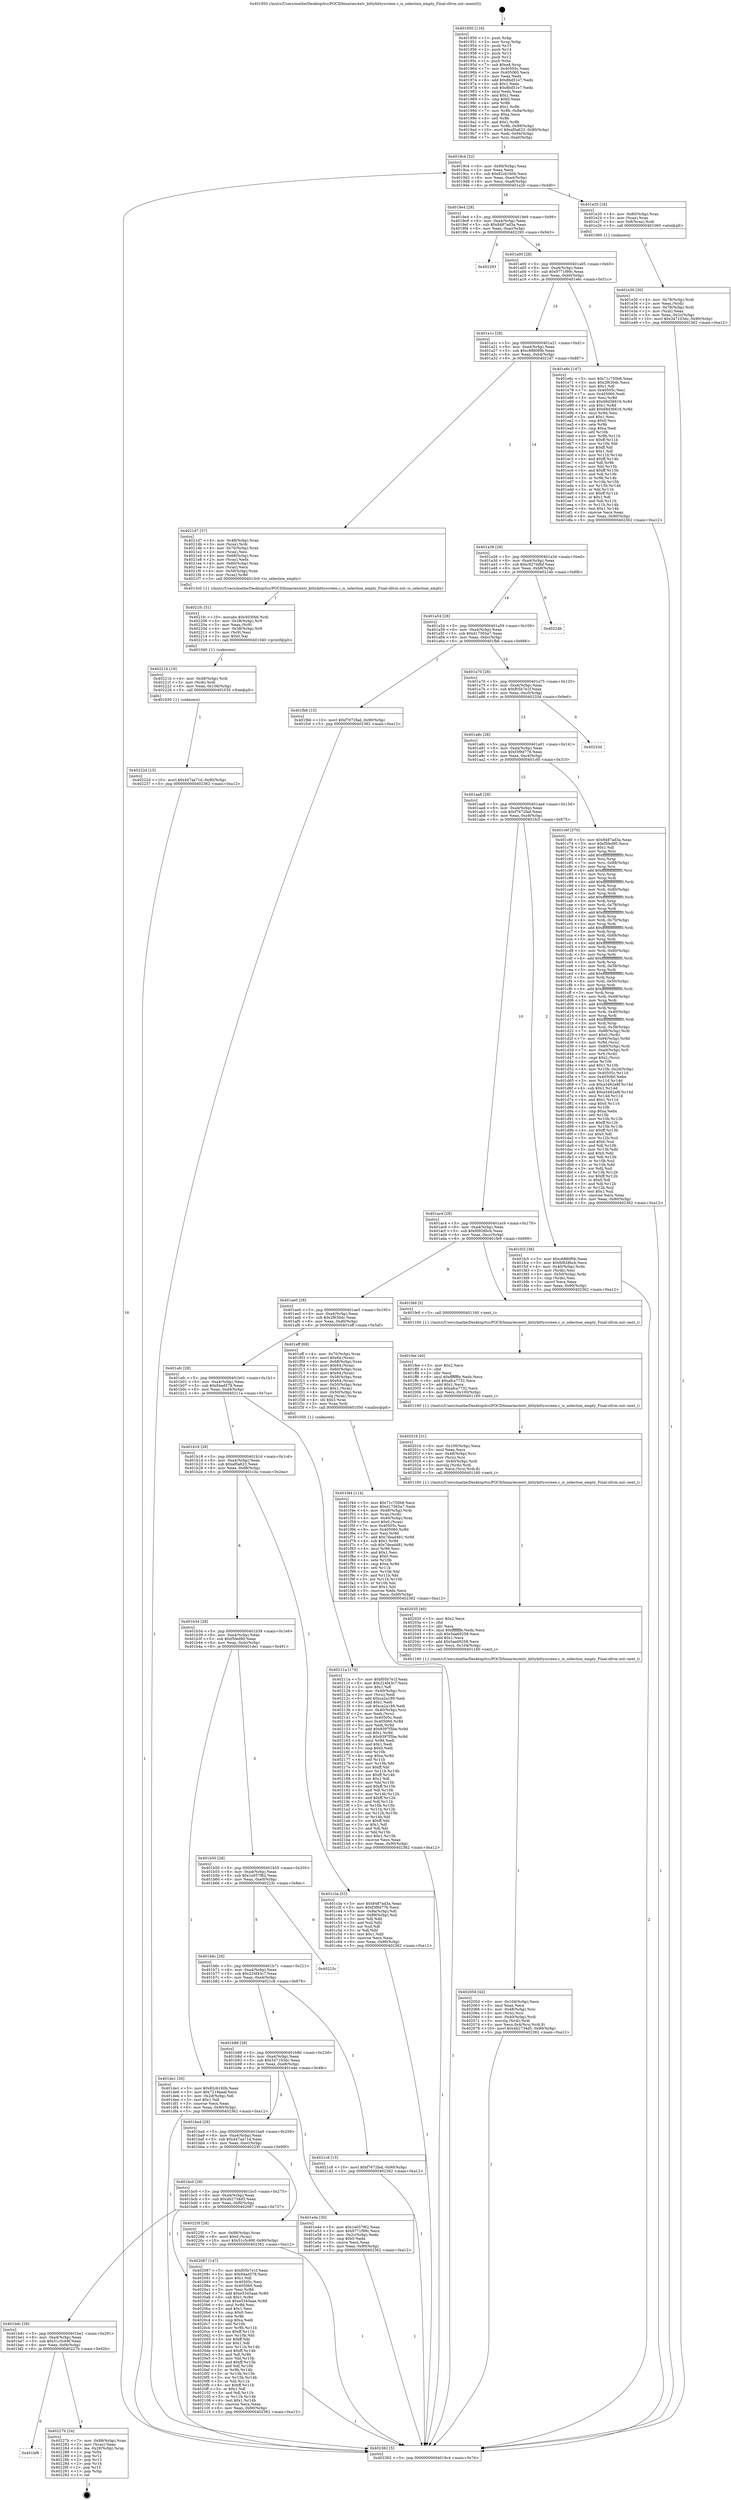 digraph "0x401950" {
  label = "0x401950 (/mnt/c/Users/mathe/Desktop/tcc/POCII/binaries/extr_kittykittyscreen.c_is_selection_empty_Final-ollvm.out::main(0))"
  labelloc = "t"
  node[shape=record]

  Entry [label="",width=0.3,height=0.3,shape=circle,fillcolor=black,style=filled]
  "0x4019c4" [label="{
     0x4019c4 [32]\l
     | [instrs]\l
     &nbsp;&nbsp;0x4019c4 \<+6\>: mov -0x90(%rbp),%eax\l
     &nbsp;&nbsp;0x4019ca \<+2\>: mov %eax,%ecx\l
     &nbsp;&nbsp;0x4019cc \<+6\>: sub $0x82cb160b,%ecx\l
     &nbsp;&nbsp;0x4019d2 \<+6\>: mov %eax,-0xa4(%rbp)\l
     &nbsp;&nbsp;0x4019d8 \<+6\>: mov %ecx,-0xa8(%rbp)\l
     &nbsp;&nbsp;0x4019de \<+6\>: je 0000000000401e20 \<main+0x4d0\>\l
  }"]
  "0x401e20" [label="{
     0x401e20 [16]\l
     | [instrs]\l
     &nbsp;&nbsp;0x401e20 \<+4\>: mov -0x80(%rbp),%rax\l
     &nbsp;&nbsp;0x401e24 \<+3\>: mov (%rax),%rax\l
     &nbsp;&nbsp;0x401e27 \<+4\>: mov 0x8(%rax),%rdi\l
     &nbsp;&nbsp;0x401e2b \<+5\>: call 0000000000401060 \<atoi@plt\>\l
     | [calls]\l
     &nbsp;&nbsp;0x401060 \{1\} (unknown)\l
  }"]
  "0x4019e4" [label="{
     0x4019e4 [28]\l
     | [instrs]\l
     &nbsp;&nbsp;0x4019e4 \<+5\>: jmp 00000000004019e9 \<main+0x99\>\l
     &nbsp;&nbsp;0x4019e9 \<+6\>: mov -0xa4(%rbp),%eax\l
     &nbsp;&nbsp;0x4019ef \<+5\>: sub $0x8487ad3a,%eax\l
     &nbsp;&nbsp;0x4019f4 \<+6\>: mov %eax,-0xac(%rbp)\l
     &nbsp;&nbsp;0x4019fa \<+6\>: je 0000000000402293 \<main+0x943\>\l
  }"]
  Exit [label="",width=0.3,height=0.3,shape=circle,fillcolor=black,style=filled,peripheries=2]
  "0x402293" [label="{
     0x402293\l
  }", style=dashed]
  "0x401a00" [label="{
     0x401a00 [28]\l
     | [instrs]\l
     &nbsp;&nbsp;0x401a00 \<+5\>: jmp 0000000000401a05 \<main+0xb5\>\l
     &nbsp;&nbsp;0x401a05 \<+6\>: mov -0xa4(%rbp),%eax\l
     &nbsp;&nbsp;0x401a0b \<+5\>: sub $0x9771f99c,%eax\l
     &nbsp;&nbsp;0x401a10 \<+6\>: mov %eax,-0xb0(%rbp)\l
     &nbsp;&nbsp;0x401a16 \<+6\>: je 0000000000401e6c \<main+0x51c\>\l
  }"]
  "0x401bf8" [label="{
     0x401bf8\l
  }", style=dashed]
  "0x401e6c" [label="{
     0x401e6c [147]\l
     | [instrs]\l
     &nbsp;&nbsp;0x401e6c \<+5\>: mov $0x71c750b6,%eax\l
     &nbsp;&nbsp;0x401e71 \<+5\>: mov $0x2f630dc,%ecx\l
     &nbsp;&nbsp;0x401e76 \<+2\>: mov $0x1,%dl\l
     &nbsp;&nbsp;0x401e78 \<+7\>: mov 0x40505c,%esi\l
     &nbsp;&nbsp;0x401e7f \<+7\>: mov 0x405060,%edi\l
     &nbsp;&nbsp;0x401e86 \<+3\>: mov %esi,%r8d\l
     &nbsp;&nbsp;0x401e89 \<+7\>: sub $0x68d36616,%r8d\l
     &nbsp;&nbsp;0x401e90 \<+4\>: sub $0x1,%r8d\l
     &nbsp;&nbsp;0x401e94 \<+7\>: add $0x68d36616,%r8d\l
     &nbsp;&nbsp;0x401e9b \<+4\>: imul %r8d,%esi\l
     &nbsp;&nbsp;0x401e9f \<+3\>: and $0x1,%esi\l
     &nbsp;&nbsp;0x401ea2 \<+3\>: cmp $0x0,%esi\l
     &nbsp;&nbsp;0x401ea5 \<+4\>: sete %r9b\l
     &nbsp;&nbsp;0x401ea9 \<+3\>: cmp $0xa,%edi\l
     &nbsp;&nbsp;0x401eac \<+4\>: setl %r10b\l
     &nbsp;&nbsp;0x401eb0 \<+3\>: mov %r9b,%r11b\l
     &nbsp;&nbsp;0x401eb3 \<+4\>: xor $0xff,%r11b\l
     &nbsp;&nbsp;0x401eb7 \<+3\>: mov %r10b,%bl\l
     &nbsp;&nbsp;0x401eba \<+3\>: xor $0xff,%bl\l
     &nbsp;&nbsp;0x401ebd \<+3\>: xor $0x1,%dl\l
     &nbsp;&nbsp;0x401ec0 \<+3\>: mov %r11b,%r14b\l
     &nbsp;&nbsp;0x401ec3 \<+4\>: and $0xff,%r14b\l
     &nbsp;&nbsp;0x401ec7 \<+3\>: and %dl,%r9b\l
     &nbsp;&nbsp;0x401eca \<+3\>: mov %bl,%r15b\l
     &nbsp;&nbsp;0x401ecd \<+4\>: and $0xff,%r15b\l
     &nbsp;&nbsp;0x401ed1 \<+3\>: and %dl,%r10b\l
     &nbsp;&nbsp;0x401ed4 \<+3\>: or %r9b,%r14b\l
     &nbsp;&nbsp;0x401ed7 \<+3\>: or %r10b,%r15b\l
     &nbsp;&nbsp;0x401eda \<+3\>: xor %r15b,%r14b\l
     &nbsp;&nbsp;0x401edd \<+3\>: or %bl,%r11b\l
     &nbsp;&nbsp;0x401ee0 \<+4\>: xor $0xff,%r11b\l
     &nbsp;&nbsp;0x401ee4 \<+3\>: or $0x1,%dl\l
     &nbsp;&nbsp;0x401ee7 \<+3\>: and %dl,%r11b\l
     &nbsp;&nbsp;0x401eea \<+3\>: or %r11b,%r14b\l
     &nbsp;&nbsp;0x401eed \<+4\>: test $0x1,%r14b\l
     &nbsp;&nbsp;0x401ef1 \<+3\>: cmovne %ecx,%eax\l
     &nbsp;&nbsp;0x401ef4 \<+6\>: mov %eax,-0x90(%rbp)\l
     &nbsp;&nbsp;0x401efa \<+5\>: jmp 0000000000402362 \<main+0xa12\>\l
  }"]
  "0x401a1c" [label="{
     0x401a1c [28]\l
     | [instrs]\l
     &nbsp;&nbsp;0x401a1c \<+5\>: jmp 0000000000401a21 \<main+0xd1\>\l
     &nbsp;&nbsp;0x401a21 \<+6\>: mov -0xa4(%rbp),%eax\l
     &nbsp;&nbsp;0x401a27 \<+5\>: sub $0xc6880f0b,%eax\l
     &nbsp;&nbsp;0x401a2c \<+6\>: mov %eax,-0xb4(%rbp)\l
     &nbsp;&nbsp;0x401a32 \<+6\>: je 00000000004021d7 \<main+0x887\>\l
  }"]
  "0x40227b" [label="{
     0x40227b [24]\l
     | [instrs]\l
     &nbsp;&nbsp;0x40227b \<+7\>: mov -0x88(%rbp),%rax\l
     &nbsp;&nbsp;0x402282 \<+2\>: mov (%rax),%eax\l
     &nbsp;&nbsp;0x402284 \<+4\>: lea -0x28(%rbp),%rsp\l
     &nbsp;&nbsp;0x402288 \<+1\>: pop %rbx\l
     &nbsp;&nbsp;0x402289 \<+2\>: pop %r12\l
     &nbsp;&nbsp;0x40228b \<+2\>: pop %r13\l
     &nbsp;&nbsp;0x40228d \<+2\>: pop %r14\l
     &nbsp;&nbsp;0x40228f \<+2\>: pop %r15\l
     &nbsp;&nbsp;0x402291 \<+1\>: pop %rbp\l
     &nbsp;&nbsp;0x402292 \<+1\>: ret\l
  }"]
  "0x4021d7" [label="{
     0x4021d7 [37]\l
     | [instrs]\l
     &nbsp;&nbsp;0x4021d7 \<+4\>: mov -0x48(%rbp),%rax\l
     &nbsp;&nbsp;0x4021db \<+3\>: mov (%rax),%rdi\l
     &nbsp;&nbsp;0x4021de \<+4\>: mov -0x70(%rbp),%rax\l
     &nbsp;&nbsp;0x4021e2 \<+2\>: mov (%rax),%esi\l
     &nbsp;&nbsp;0x4021e4 \<+4\>: mov -0x68(%rbp),%rax\l
     &nbsp;&nbsp;0x4021e8 \<+2\>: mov (%rax),%edx\l
     &nbsp;&nbsp;0x4021ea \<+4\>: mov -0x60(%rbp),%rax\l
     &nbsp;&nbsp;0x4021ee \<+2\>: mov (%rax),%ecx\l
     &nbsp;&nbsp;0x4021f0 \<+4\>: mov -0x58(%rbp),%rax\l
     &nbsp;&nbsp;0x4021f4 \<+3\>: mov (%rax),%r8d\l
     &nbsp;&nbsp;0x4021f7 \<+5\>: call 00000000004013c0 \<is_selection_empty\>\l
     | [calls]\l
     &nbsp;&nbsp;0x4013c0 \{1\} (/mnt/c/Users/mathe/Desktop/tcc/POCII/binaries/extr_kittykittyscreen.c_is_selection_empty_Final-ollvm.out::is_selection_empty)\l
  }"]
  "0x401a38" [label="{
     0x401a38 [28]\l
     | [instrs]\l
     &nbsp;&nbsp;0x401a38 \<+5\>: jmp 0000000000401a3d \<main+0xed\>\l
     &nbsp;&nbsp;0x401a3d \<+6\>: mov -0xa4(%rbp),%eax\l
     &nbsp;&nbsp;0x401a43 \<+5\>: sub $0xc927ddbf,%eax\l
     &nbsp;&nbsp;0x401a48 \<+6\>: mov %eax,-0xb8(%rbp)\l
     &nbsp;&nbsp;0x401a4e \<+6\>: je 000000000040224b \<main+0x8fb\>\l
  }"]
  "0x40222d" [label="{
     0x40222d [15]\l
     | [instrs]\l
     &nbsp;&nbsp;0x40222d \<+10\>: movl $0x447aa71d,-0x90(%rbp)\l
     &nbsp;&nbsp;0x402237 \<+5\>: jmp 0000000000402362 \<main+0xa12\>\l
  }"]
  "0x40224b" [label="{
     0x40224b\l
  }", style=dashed]
  "0x401a54" [label="{
     0x401a54 [28]\l
     | [instrs]\l
     &nbsp;&nbsp;0x401a54 \<+5\>: jmp 0000000000401a59 \<main+0x109\>\l
     &nbsp;&nbsp;0x401a59 \<+6\>: mov -0xa4(%rbp),%eax\l
     &nbsp;&nbsp;0x401a5f \<+5\>: sub $0xd17565a7,%eax\l
     &nbsp;&nbsp;0x401a64 \<+6\>: mov %eax,-0xbc(%rbp)\l
     &nbsp;&nbsp;0x401a6a \<+6\>: je 0000000000401fb6 \<main+0x666\>\l
  }"]
  "0x40221b" [label="{
     0x40221b [18]\l
     | [instrs]\l
     &nbsp;&nbsp;0x40221b \<+4\>: mov -0x48(%rbp),%rdi\l
     &nbsp;&nbsp;0x40221f \<+3\>: mov (%rdi),%rdi\l
     &nbsp;&nbsp;0x402222 \<+6\>: mov %eax,-0x108(%rbp)\l
     &nbsp;&nbsp;0x402228 \<+5\>: call 0000000000401030 \<free@plt\>\l
     | [calls]\l
     &nbsp;&nbsp;0x401030 \{1\} (unknown)\l
  }"]
  "0x401fb6" [label="{
     0x401fb6 [15]\l
     | [instrs]\l
     &nbsp;&nbsp;0x401fb6 \<+10\>: movl $0xf7672fad,-0x90(%rbp)\l
     &nbsp;&nbsp;0x401fc0 \<+5\>: jmp 0000000000402362 \<main+0xa12\>\l
  }"]
  "0x401a70" [label="{
     0x401a70 [28]\l
     | [instrs]\l
     &nbsp;&nbsp;0x401a70 \<+5\>: jmp 0000000000401a75 \<main+0x125\>\l
     &nbsp;&nbsp;0x401a75 \<+6\>: mov -0xa4(%rbp),%eax\l
     &nbsp;&nbsp;0x401a7b \<+5\>: sub $0xf05b7e1f,%eax\l
     &nbsp;&nbsp;0x401a80 \<+6\>: mov %eax,-0xc0(%rbp)\l
     &nbsp;&nbsp;0x401a86 \<+6\>: je 000000000040233d \<main+0x9ed\>\l
  }"]
  "0x4021fc" [label="{
     0x4021fc [31]\l
     | [instrs]\l
     &nbsp;&nbsp;0x4021fc \<+10\>: movabs $0x4030b6,%rdi\l
     &nbsp;&nbsp;0x402206 \<+4\>: mov -0x38(%rbp),%r9\l
     &nbsp;&nbsp;0x40220a \<+3\>: mov %eax,(%r9)\l
     &nbsp;&nbsp;0x40220d \<+4\>: mov -0x38(%rbp),%r9\l
     &nbsp;&nbsp;0x402211 \<+3\>: mov (%r9),%esi\l
     &nbsp;&nbsp;0x402214 \<+2\>: mov $0x0,%al\l
     &nbsp;&nbsp;0x402216 \<+5\>: call 0000000000401040 \<printf@plt\>\l
     | [calls]\l
     &nbsp;&nbsp;0x401040 \{1\} (unknown)\l
  }"]
  "0x40233d" [label="{
     0x40233d\l
  }", style=dashed]
  "0x401a8c" [label="{
     0x401a8c [28]\l
     | [instrs]\l
     &nbsp;&nbsp;0x401a8c \<+5\>: jmp 0000000000401a91 \<main+0x141\>\l
     &nbsp;&nbsp;0x401a91 \<+6\>: mov -0xa4(%rbp),%eax\l
     &nbsp;&nbsp;0x401a97 \<+5\>: sub $0xf3f9d776,%eax\l
     &nbsp;&nbsp;0x401a9c \<+6\>: mov %eax,-0xc4(%rbp)\l
     &nbsp;&nbsp;0x401aa2 \<+6\>: je 0000000000401c6f \<main+0x31f\>\l
  }"]
  "0x401bdc" [label="{
     0x401bdc [28]\l
     | [instrs]\l
     &nbsp;&nbsp;0x401bdc \<+5\>: jmp 0000000000401be1 \<main+0x291\>\l
     &nbsp;&nbsp;0x401be1 \<+6\>: mov -0xa4(%rbp),%eax\l
     &nbsp;&nbsp;0x401be7 \<+5\>: sub $0x51c5c69f,%eax\l
     &nbsp;&nbsp;0x401bec \<+6\>: mov %eax,-0xf4(%rbp)\l
     &nbsp;&nbsp;0x401bf2 \<+6\>: je 000000000040227b \<main+0x92b\>\l
  }"]
  "0x401c6f" [label="{
     0x401c6f [370]\l
     | [instrs]\l
     &nbsp;&nbsp;0x401c6f \<+5\>: mov $0x8487ad3a,%eax\l
     &nbsp;&nbsp;0x401c74 \<+5\>: mov $0xf5fed90,%ecx\l
     &nbsp;&nbsp;0x401c79 \<+2\>: mov $0x1,%dl\l
     &nbsp;&nbsp;0x401c7b \<+3\>: mov %rsp,%rsi\l
     &nbsp;&nbsp;0x401c7e \<+4\>: add $0xfffffffffffffff0,%rsi\l
     &nbsp;&nbsp;0x401c82 \<+3\>: mov %rsi,%rsp\l
     &nbsp;&nbsp;0x401c85 \<+7\>: mov %rsi,-0x88(%rbp)\l
     &nbsp;&nbsp;0x401c8c \<+3\>: mov %rsp,%rsi\l
     &nbsp;&nbsp;0x401c8f \<+4\>: add $0xfffffffffffffff0,%rsi\l
     &nbsp;&nbsp;0x401c93 \<+3\>: mov %rsi,%rsp\l
     &nbsp;&nbsp;0x401c96 \<+3\>: mov %rsp,%rdi\l
     &nbsp;&nbsp;0x401c99 \<+4\>: add $0xfffffffffffffff0,%rdi\l
     &nbsp;&nbsp;0x401c9d \<+3\>: mov %rdi,%rsp\l
     &nbsp;&nbsp;0x401ca0 \<+4\>: mov %rdi,-0x80(%rbp)\l
     &nbsp;&nbsp;0x401ca4 \<+3\>: mov %rsp,%rdi\l
     &nbsp;&nbsp;0x401ca7 \<+4\>: add $0xfffffffffffffff0,%rdi\l
     &nbsp;&nbsp;0x401cab \<+3\>: mov %rdi,%rsp\l
     &nbsp;&nbsp;0x401cae \<+4\>: mov %rdi,-0x78(%rbp)\l
     &nbsp;&nbsp;0x401cb2 \<+3\>: mov %rsp,%rdi\l
     &nbsp;&nbsp;0x401cb5 \<+4\>: add $0xfffffffffffffff0,%rdi\l
     &nbsp;&nbsp;0x401cb9 \<+3\>: mov %rdi,%rsp\l
     &nbsp;&nbsp;0x401cbc \<+4\>: mov %rdi,-0x70(%rbp)\l
     &nbsp;&nbsp;0x401cc0 \<+3\>: mov %rsp,%rdi\l
     &nbsp;&nbsp;0x401cc3 \<+4\>: add $0xfffffffffffffff0,%rdi\l
     &nbsp;&nbsp;0x401cc7 \<+3\>: mov %rdi,%rsp\l
     &nbsp;&nbsp;0x401cca \<+4\>: mov %rdi,-0x68(%rbp)\l
     &nbsp;&nbsp;0x401cce \<+3\>: mov %rsp,%rdi\l
     &nbsp;&nbsp;0x401cd1 \<+4\>: add $0xfffffffffffffff0,%rdi\l
     &nbsp;&nbsp;0x401cd5 \<+3\>: mov %rdi,%rsp\l
     &nbsp;&nbsp;0x401cd8 \<+4\>: mov %rdi,-0x60(%rbp)\l
     &nbsp;&nbsp;0x401cdc \<+3\>: mov %rsp,%rdi\l
     &nbsp;&nbsp;0x401cdf \<+4\>: add $0xfffffffffffffff0,%rdi\l
     &nbsp;&nbsp;0x401ce3 \<+3\>: mov %rdi,%rsp\l
     &nbsp;&nbsp;0x401ce6 \<+4\>: mov %rdi,-0x58(%rbp)\l
     &nbsp;&nbsp;0x401cea \<+3\>: mov %rsp,%rdi\l
     &nbsp;&nbsp;0x401ced \<+4\>: add $0xfffffffffffffff0,%rdi\l
     &nbsp;&nbsp;0x401cf1 \<+3\>: mov %rdi,%rsp\l
     &nbsp;&nbsp;0x401cf4 \<+4\>: mov %rdi,-0x50(%rbp)\l
     &nbsp;&nbsp;0x401cf8 \<+3\>: mov %rsp,%rdi\l
     &nbsp;&nbsp;0x401cfb \<+4\>: add $0xfffffffffffffff0,%rdi\l
     &nbsp;&nbsp;0x401cff \<+3\>: mov %rdi,%rsp\l
     &nbsp;&nbsp;0x401d02 \<+4\>: mov %rdi,-0x48(%rbp)\l
     &nbsp;&nbsp;0x401d06 \<+3\>: mov %rsp,%rdi\l
     &nbsp;&nbsp;0x401d09 \<+4\>: add $0xfffffffffffffff0,%rdi\l
     &nbsp;&nbsp;0x401d0d \<+3\>: mov %rdi,%rsp\l
     &nbsp;&nbsp;0x401d10 \<+4\>: mov %rdi,-0x40(%rbp)\l
     &nbsp;&nbsp;0x401d14 \<+3\>: mov %rsp,%rdi\l
     &nbsp;&nbsp;0x401d17 \<+4\>: add $0xfffffffffffffff0,%rdi\l
     &nbsp;&nbsp;0x401d1b \<+3\>: mov %rdi,%rsp\l
     &nbsp;&nbsp;0x401d1e \<+4\>: mov %rdi,-0x38(%rbp)\l
     &nbsp;&nbsp;0x401d22 \<+7\>: mov -0x88(%rbp),%rdi\l
     &nbsp;&nbsp;0x401d29 \<+6\>: movl $0x0,(%rdi)\l
     &nbsp;&nbsp;0x401d2f \<+7\>: mov -0x94(%rbp),%r8d\l
     &nbsp;&nbsp;0x401d36 \<+3\>: mov %r8d,(%rsi)\l
     &nbsp;&nbsp;0x401d39 \<+4\>: mov -0x80(%rbp),%rdi\l
     &nbsp;&nbsp;0x401d3d \<+7\>: mov -0xa0(%rbp),%r9\l
     &nbsp;&nbsp;0x401d44 \<+3\>: mov %r9,(%rdi)\l
     &nbsp;&nbsp;0x401d47 \<+3\>: cmpl $0x2,(%rsi)\l
     &nbsp;&nbsp;0x401d4a \<+4\>: setne %r10b\l
     &nbsp;&nbsp;0x401d4e \<+4\>: and $0x1,%r10b\l
     &nbsp;&nbsp;0x401d52 \<+4\>: mov %r10b,-0x2d(%rbp)\l
     &nbsp;&nbsp;0x401d56 \<+8\>: mov 0x40505c,%r11d\l
     &nbsp;&nbsp;0x401d5e \<+7\>: mov 0x405060,%ebx\l
     &nbsp;&nbsp;0x401d65 \<+3\>: mov %r11d,%r14d\l
     &nbsp;&nbsp;0x401d68 \<+7\>: sub $0xa3482a8f,%r14d\l
     &nbsp;&nbsp;0x401d6f \<+4\>: sub $0x1,%r14d\l
     &nbsp;&nbsp;0x401d73 \<+7\>: add $0xa3482a8f,%r14d\l
     &nbsp;&nbsp;0x401d7a \<+4\>: imul %r14d,%r11d\l
     &nbsp;&nbsp;0x401d7e \<+4\>: and $0x1,%r11d\l
     &nbsp;&nbsp;0x401d82 \<+4\>: cmp $0x0,%r11d\l
     &nbsp;&nbsp;0x401d86 \<+4\>: sete %r10b\l
     &nbsp;&nbsp;0x401d8a \<+3\>: cmp $0xa,%ebx\l
     &nbsp;&nbsp;0x401d8d \<+4\>: setl %r15b\l
     &nbsp;&nbsp;0x401d91 \<+3\>: mov %r10b,%r12b\l
     &nbsp;&nbsp;0x401d94 \<+4\>: xor $0xff,%r12b\l
     &nbsp;&nbsp;0x401d98 \<+3\>: mov %r15b,%r13b\l
     &nbsp;&nbsp;0x401d9b \<+4\>: xor $0xff,%r13b\l
     &nbsp;&nbsp;0x401d9f \<+3\>: xor $0x0,%dl\l
     &nbsp;&nbsp;0x401da2 \<+3\>: mov %r12b,%sil\l
     &nbsp;&nbsp;0x401da5 \<+4\>: and $0x0,%sil\l
     &nbsp;&nbsp;0x401da9 \<+3\>: and %dl,%r10b\l
     &nbsp;&nbsp;0x401dac \<+3\>: mov %r13b,%dil\l
     &nbsp;&nbsp;0x401daf \<+4\>: and $0x0,%dil\l
     &nbsp;&nbsp;0x401db3 \<+3\>: and %dl,%r15b\l
     &nbsp;&nbsp;0x401db6 \<+3\>: or %r10b,%sil\l
     &nbsp;&nbsp;0x401db9 \<+3\>: or %r15b,%dil\l
     &nbsp;&nbsp;0x401dbc \<+3\>: xor %dil,%sil\l
     &nbsp;&nbsp;0x401dbf \<+3\>: or %r13b,%r12b\l
     &nbsp;&nbsp;0x401dc2 \<+4\>: xor $0xff,%r12b\l
     &nbsp;&nbsp;0x401dc6 \<+3\>: or $0x0,%dl\l
     &nbsp;&nbsp;0x401dc9 \<+3\>: and %dl,%r12b\l
     &nbsp;&nbsp;0x401dcc \<+3\>: or %r12b,%sil\l
     &nbsp;&nbsp;0x401dcf \<+4\>: test $0x1,%sil\l
     &nbsp;&nbsp;0x401dd3 \<+3\>: cmovne %ecx,%eax\l
     &nbsp;&nbsp;0x401dd6 \<+6\>: mov %eax,-0x90(%rbp)\l
     &nbsp;&nbsp;0x401ddc \<+5\>: jmp 0000000000402362 \<main+0xa12\>\l
  }"]
  "0x401aa8" [label="{
     0x401aa8 [28]\l
     | [instrs]\l
     &nbsp;&nbsp;0x401aa8 \<+5\>: jmp 0000000000401aad \<main+0x15d\>\l
     &nbsp;&nbsp;0x401aad \<+6\>: mov -0xa4(%rbp),%eax\l
     &nbsp;&nbsp;0x401ab3 \<+5\>: sub $0xf7672fad,%eax\l
     &nbsp;&nbsp;0x401ab8 \<+6\>: mov %eax,-0xc8(%rbp)\l
     &nbsp;&nbsp;0x401abe \<+6\>: je 0000000000401fc5 \<main+0x675\>\l
  }"]
  "0x402087" [label="{
     0x402087 [147]\l
     | [instrs]\l
     &nbsp;&nbsp;0x402087 \<+5\>: mov $0xf05b7e1f,%eax\l
     &nbsp;&nbsp;0x40208c \<+5\>: mov $0x84ad578,%ecx\l
     &nbsp;&nbsp;0x402091 \<+2\>: mov $0x1,%dl\l
     &nbsp;&nbsp;0x402093 \<+7\>: mov 0x40505c,%esi\l
     &nbsp;&nbsp;0x40209a \<+7\>: mov 0x405060,%edi\l
     &nbsp;&nbsp;0x4020a1 \<+3\>: mov %esi,%r8d\l
     &nbsp;&nbsp;0x4020a4 \<+7\>: add $0xe5345aae,%r8d\l
     &nbsp;&nbsp;0x4020ab \<+4\>: sub $0x1,%r8d\l
     &nbsp;&nbsp;0x4020af \<+7\>: sub $0xe5345aae,%r8d\l
     &nbsp;&nbsp;0x4020b6 \<+4\>: imul %r8d,%esi\l
     &nbsp;&nbsp;0x4020ba \<+3\>: and $0x1,%esi\l
     &nbsp;&nbsp;0x4020bd \<+3\>: cmp $0x0,%esi\l
     &nbsp;&nbsp;0x4020c0 \<+4\>: sete %r9b\l
     &nbsp;&nbsp;0x4020c4 \<+3\>: cmp $0xa,%edi\l
     &nbsp;&nbsp;0x4020c7 \<+4\>: setl %r10b\l
     &nbsp;&nbsp;0x4020cb \<+3\>: mov %r9b,%r11b\l
     &nbsp;&nbsp;0x4020ce \<+4\>: xor $0xff,%r11b\l
     &nbsp;&nbsp;0x4020d2 \<+3\>: mov %r10b,%bl\l
     &nbsp;&nbsp;0x4020d5 \<+3\>: xor $0xff,%bl\l
     &nbsp;&nbsp;0x4020d8 \<+3\>: xor $0x1,%dl\l
     &nbsp;&nbsp;0x4020db \<+3\>: mov %r11b,%r14b\l
     &nbsp;&nbsp;0x4020de \<+4\>: and $0xff,%r14b\l
     &nbsp;&nbsp;0x4020e2 \<+3\>: and %dl,%r9b\l
     &nbsp;&nbsp;0x4020e5 \<+3\>: mov %bl,%r15b\l
     &nbsp;&nbsp;0x4020e8 \<+4\>: and $0xff,%r15b\l
     &nbsp;&nbsp;0x4020ec \<+3\>: and %dl,%r10b\l
     &nbsp;&nbsp;0x4020ef \<+3\>: or %r9b,%r14b\l
     &nbsp;&nbsp;0x4020f2 \<+3\>: or %r10b,%r15b\l
     &nbsp;&nbsp;0x4020f5 \<+3\>: xor %r15b,%r14b\l
     &nbsp;&nbsp;0x4020f8 \<+3\>: or %bl,%r11b\l
     &nbsp;&nbsp;0x4020fb \<+4\>: xor $0xff,%r11b\l
     &nbsp;&nbsp;0x4020ff \<+3\>: or $0x1,%dl\l
     &nbsp;&nbsp;0x402102 \<+3\>: and %dl,%r11b\l
     &nbsp;&nbsp;0x402105 \<+3\>: or %r11b,%r14b\l
     &nbsp;&nbsp;0x402108 \<+4\>: test $0x1,%r14b\l
     &nbsp;&nbsp;0x40210c \<+3\>: cmovne %ecx,%eax\l
     &nbsp;&nbsp;0x40210f \<+6\>: mov %eax,-0x90(%rbp)\l
     &nbsp;&nbsp;0x402115 \<+5\>: jmp 0000000000402362 \<main+0xa12\>\l
  }"]
  "0x401fc5" [label="{
     0x401fc5 [36]\l
     | [instrs]\l
     &nbsp;&nbsp;0x401fc5 \<+5\>: mov $0xc6880f0b,%eax\l
     &nbsp;&nbsp;0x401fca \<+5\>: mov $0xfd928bcb,%ecx\l
     &nbsp;&nbsp;0x401fcf \<+4\>: mov -0x40(%rbp),%rdx\l
     &nbsp;&nbsp;0x401fd3 \<+2\>: mov (%rdx),%esi\l
     &nbsp;&nbsp;0x401fd5 \<+4\>: mov -0x50(%rbp),%rdx\l
     &nbsp;&nbsp;0x401fd9 \<+2\>: cmp (%rdx),%esi\l
     &nbsp;&nbsp;0x401fdb \<+3\>: cmovl %ecx,%eax\l
     &nbsp;&nbsp;0x401fde \<+6\>: mov %eax,-0x90(%rbp)\l
     &nbsp;&nbsp;0x401fe4 \<+5\>: jmp 0000000000402362 \<main+0xa12\>\l
  }"]
  "0x401ac4" [label="{
     0x401ac4 [28]\l
     | [instrs]\l
     &nbsp;&nbsp;0x401ac4 \<+5\>: jmp 0000000000401ac9 \<main+0x179\>\l
     &nbsp;&nbsp;0x401ac9 \<+6\>: mov -0xa4(%rbp),%eax\l
     &nbsp;&nbsp;0x401acf \<+5\>: sub $0xfd928bcb,%eax\l
     &nbsp;&nbsp;0x401ad4 \<+6\>: mov %eax,-0xcc(%rbp)\l
     &nbsp;&nbsp;0x401ada \<+6\>: je 0000000000401fe9 \<main+0x699\>\l
  }"]
  "0x401bc0" [label="{
     0x401bc0 [28]\l
     | [instrs]\l
     &nbsp;&nbsp;0x401bc0 \<+5\>: jmp 0000000000401bc5 \<main+0x275\>\l
     &nbsp;&nbsp;0x401bc5 \<+6\>: mov -0xa4(%rbp),%eax\l
     &nbsp;&nbsp;0x401bcb \<+5\>: sub $0x4b2734d5,%eax\l
     &nbsp;&nbsp;0x401bd0 \<+6\>: mov %eax,-0xf0(%rbp)\l
     &nbsp;&nbsp;0x401bd6 \<+6\>: je 0000000000402087 \<main+0x737\>\l
  }"]
  "0x401fe9" [label="{
     0x401fe9 [5]\l
     | [instrs]\l
     &nbsp;&nbsp;0x401fe9 \<+5\>: call 0000000000401160 \<next_i\>\l
     | [calls]\l
     &nbsp;&nbsp;0x401160 \{1\} (/mnt/c/Users/mathe/Desktop/tcc/POCII/binaries/extr_kittykittyscreen.c_is_selection_empty_Final-ollvm.out::next_i)\l
  }"]
  "0x401ae0" [label="{
     0x401ae0 [28]\l
     | [instrs]\l
     &nbsp;&nbsp;0x401ae0 \<+5\>: jmp 0000000000401ae5 \<main+0x195\>\l
     &nbsp;&nbsp;0x401ae5 \<+6\>: mov -0xa4(%rbp),%eax\l
     &nbsp;&nbsp;0x401aeb \<+5\>: sub $0x2f630dc,%eax\l
     &nbsp;&nbsp;0x401af0 \<+6\>: mov %eax,-0xd0(%rbp)\l
     &nbsp;&nbsp;0x401af6 \<+6\>: je 0000000000401eff \<main+0x5af\>\l
  }"]
  "0x40225f" [label="{
     0x40225f [28]\l
     | [instrs]\l
     &nbsp;&nbsp;0x40225f \<+7\>: mov -0x88(%rbp),%rax\l
     &nbsp;&nbsp;0x402266 \<+6\>: movl $0x0,(%rax)\l
     &nbsp;&nbsp;0x40226c \<+10\>: movl $0x51c5c69f,-0x90(%rbp)\l
     &nbsp;&nbsp;0x402276 \<+5\>: jmp 0000000000402362 \<main+0xa12\>\l
  }"]
  "0x401eff" [label="{
     0x401eff [69]\l
     | [instrs]\l
     &nbsp;&nbsp;0x401eff \<+4\>: mov -0x70(%rbp),%rax\l
     &nbsp;&nbsp;0x401f03 \<+6\>: movl $0x64,(%rax)\l
     &nbsp;&nbsp;0x401f09 \<+4\>: mov -0x68(%rbp),%rax\l
     &nbsp;&nbsp;0x401f0d \<+6\>: movl $0x64,(%rax)\l
     &nbsp;&nbsp;0x401f13 \<+4\>: mov -0x60(%rbp),%rax\l
     &nbsp;&nbsp;0x401f17 \<+6\>: movl $0x64,(%rax)\l
     &nbsp;&nbsp;0x401f1d \<+4\>: mov -0x58(%rbp),%rax\l
     &nbsp;&nbsp;0x401f21 \<+6\>: movl $0x64,(%rax)\l
     &nbsp;&nbsp;0x401f27 \<+4\>: mov -0x50(%rbp),%rax\l
     &nbsp;&nbsp;0x401f2b \<+6\>: movl $0x1,(%rax)\l
     &nbsp;&nbsp;0x401f31 \<+4\>: mov -0x50(%rbp),%rax\l
     &nbsp;&nbsp;0x401f35 \<+3\>: movslq (%rax),%rax\l
     &nbsp;&nbsp;0x401f38 \<+4\>: shl $0x3,%rax\l
     &nbsp;&nbsp;0x401f3c \<+3\>: mov %rax,%rdi\l
     &nbsp;&nbsp;0x401f3f \<+5\>: call 0000000000401050 \<malloc@plt\>\l
     | [calls]\l
     &nbsp;&nbsp;0x401050 \{1\} (unknown)\l
  }"]
  "0x401afc" [label="{
     0x401afc [28]\l
     | [instrs]\l
     &nbsp;&nbsp;0x401afc \<+5\>: jmp 0000000000401b01 \<main+0x1b1\>\l
     &nbsp;&nbsp;0x401b01 \<+6\>: mov -0xa4(%rbp),%eax\l
     &nbsp;&nbsp;0x401b07 \<+5\>: sub $0x84ad578,%eax\l
     &nbsp;&nbsp;0x401b0c \<+6\>: mov %eax,-0xd4(%rbp)\l
     &nbsp;&nbsp;0x401b12 \<+6\>: je 000000000040211a \<main+0x7ca\>\l
  }"]
  "0x40205d" [label="{
     0x40205d [42]\l
     | [instrs]\l
     &nbsp;&nbsp;0x40205d \<+6\>: mov -0x104(%rbp),%ecx\l
     &nbsp;&nbsp;0x402063 \<+3\>: imul %eax,%ecx\l
     &nbsp;&nbsp;0x402066 \<+4\>: mov -0x48(%rbp),%rsi\l
     &nbsp;&nbsp;0x40206a \<+3\>: mov (%rsi),%rsi\l
     &nbsp;&nbsp;0x40206d \<+4\>: mov -0x40(%rbp),%rdi\l
     &nbsp;&nbsp;0x402071 \<+3\>: movslq (%rdi),%rdi\l
     &nbsp;&nbsp;0x402074 \<+4\>: mov %ecx,0x4(%rsi,%rdi,8)\l
     &nbsp;&nbsp;0x402078 \<+10\>: movl $0x4b2734d5,-0x90(%rbp)\l
     &nbsp;&nbsp;0x402082 \<+5\>: jmp 0000000000402362 \<main+0xa12\>\l
  }"]
  "0x40211a" [label="{
     0x40211a [174]\l
     | [instrs]\l
     &nbsp;&nbsp;0x40211a \<+5\>: mov $0xf05b7e1f,%eax\l
     &nbsp;&nbsp;0x40211f \<+5\>: mov $0x224f43c7,%ecx\l
     &nbsp;&nbsp;0x402124 \<+2\>: mov $0x1,%dl\l
     &nbsp;&nbsp;0x402126 \<+4\>: mov -0x40(%rbp),%rsi\l
     &nbsp;&nbsp;0x40212a \<+2\>: mov (%rsi),%edi\l
     &nbsp;&nbsp;0x40212c \<+6\>: add $0xca2a189,%edi\l
     &nbsp;&nbsp;0x402132 \<+3\>: add $0x1,%edi\l
     &nbsp;&nbsp;0x402135 \<+6\>: sub $0xca2a189,%edi\l
     &nbsp;&nbsp;0x40213b \<+4\>: mov -0x40(%rbp),%rsi\l
     &nbsp;&nbsp;0x40213f \<+2\>: mov %edi,(%rsi)\l
     &nbsp;&nbsp;0x402141 \<+7\>: mov 0x40505c,%edi\l
     &nbsp;&nbsp;0x402148 \<+8\>: mov 0x405060,%r8d\l
     &nbsp;&nbsp;0x402150 \<+3\>: mov %edi,%r9d\l
     &nbsp;&nbsp;0x402153 \<+7\>: add $0x9397f5be,%r9d\l
     &nbsp;&nbsp;0x40215a \<+4\>: sub $0x1,%r9d\l
     &nbsp;&nbsp;0x40215e \<+7\>: sub $0x9397f5be,%r9d\l
     &nbsp;&nbsp;0x402165 \<+4\>: imul %r9d,%edi\l
     &nbsp;&nbsp;0x402169 \<+3\>: and $0x1,%edi\l
     &nbsp;&nbsp;0x40216c \<+3\>: cmp $0x0,%edi\l
     &nbsp;&nbsp;0x40216f \<+4\>: sete %r10b\l
     &nbsp;&nbsp;0x402173 \<+4\>: cmp $0xa,%r8d\l
     &nbsp;&nbsp;0x402177 \<+4\>: setl %r11b\l
     &nbsp;&nbsp;0x40217b \<+3\>: mov %r10b,%bl\l
     &nbsp;&nbsp;0x40217e \<+3\>: xor $0xff,%bl\l
     &nbsp;&nbsp;0x402181 \<+3\>: mov %r11b,%r14b\l
     &nbsp;&nbsp;0x402184 \<+4\>: xor $0xff,%r14b\l
     &nbsp;&nbsp;0x402188 \<+3\>: xor $0x1,%dl\l
     &nbsp;&nbsp;0x40218b \<+3\>: mov %bl,%r15b\l
     &nbsp;&nbsp;0x40218e \<+4\>: and $0xff,%r15b\l
     &nbsp;&nbsp;0x402192 \<+3\>: and %dl,%r10b\l
     &nbsp;&nbsp;0x402195 \<+3\>: mov %r14b,%r12b\l
     &nbsp;&nbsp;0x402198 \<+4\>: and $0xff,%r12b\l
     &nbsp;&nbsp;0x40219c \<+3\>: and %dl,%r11b\l
     &nbsp;&nbsp;0x40219f \<+3\>: or %r10b,%r15b\l
     &nbsp;&nbsp;0x4021a2 \<+3\>: or %r11b,%r12b\l
     &nbsp;&nbsp;0x4021a5 \<+3\>: xor %r12b,%r15b\l
     &nbsp;&nbsp;0x4021a8 \<+3\>: or %r14b,%bl\l
     &nbsp;&nbsp;0x4021ab \<+3\>: xor $0xff,%bl\l
     &nbsp;&nbsp;0x4021ae \<+3\>: or $0x1,%dl\l
     &nbsp;&nbsp;0x4021b1 \<+2\>: and %dl,%bl\l
     &nbsp;&nbsp;0x4021b3 \<+3\>: or %bl,%r15b\l
     &nbsp;&nbsp;0x4021b6 \<+4\>: test $0x1,%r15b\l
     &nbsp;&nbsp;0x4021ba \<+3\>: cmovne %ecx,%eax\l
     &nbsp;&nbsp;0x4021bd \<+6\>: mov %eax,-0x90(%rbp)\l
     &nbsp;&nbsp;0x4021c3 \<+5\>: jmp 0000000000402362 \<main+0xa12\>\l
  }"]
  "0x401b18" [label="{
     0x401b18 [28]\l
     | [instrs]\l
     &nbsp;&nbsp;0x401b18 \<+5\>: jmp 0000000000401b1d \<main+0x1cd\>\l
     &nbsp;&nbsp;0x401b1d \<+6\>: mov -0xa4(%rbp),%eax\l
     &nbsp;&nbsp;0x401b23 \<+5\>: sub $0xaf0a623,%eax\l
     &nbsp;&nbsp;0x401b28 \<+6\>: mov %eax,-0xd8(%rbp)\l
     &nbsp;&nbsp;0x401b2e \<+6\>: je 0000000000401c3a \<main+0x2ea\>\l
  }"]
  "0x402035" [label="{
     0x402035 [40]\l
     | [instrs]\l
     &nbsp;&nbsp;0x402035 \<+5\>: mov $0x2,%ecx\l
     &nbsp;&nbsp;0x40203a \<+1\>: cltd\l
     &nbsp;&nbsp;0x40203b \<+2\>: idiv %ecx\l
     &nbsp;&nbsp;0x40203d \<+6\>: imul $0xfffffffe,%edx,%ecx\l
     &nbsp;&nbsp;0x402043 \<+6\>: sub $0x5aa69258,%ecx\l
     &nbsp;&nbsp;0x402049 \<+3\>: add $0x1,%ecx\l
     &nbsp;&nbsp;0x40204c \<+6\>: add $0x5aa69258,%ecx\l
     &nbsp;&nbsp;0x402052 \<+6\>: mov %ecx,-0x104(%rbp)\l
     &nbsp;&nbsp;0x402058 \<+5\>: call 0000000000401160 \<next_i\>\l
     | [calls]\l
     &nbsp;&nbsp;0x401160 \{1\} (/mnt/c/Users/mathe/Desktop/tcc/POCII/binaries/extr_kittykittyscreen.c_is_selection_empty_Final-ollvm.out::next_i)\l
  }"]
  "0x401c3a" [label="{
     0x401c3a [53]\l
     | [instrs]\l
     &nbsp;&nbsp;0x401c3a \<+5\>: mov $0x8487ad3a,%eax\l
     &nbsp;&nbsp;0x401c3f \<+5\>: mov $0xf3f9d776,%ecx\l
     &nbsp;&nbsp;0x401c44 \<+6\>: mov -0x8a(%rbp),%dl\l
     &nbsp;&nbsp;0x401c4a \<+7\>: mov -0x89(%rbp),%sil\l
     &nbsp;&nbsp;0x401c51 \<+3\>: mov %dl,%dil\l
     &nbsp;&nbsp;0x401c54 \<+3\>: and %sil,%dil\l
     &nbsp;&nbsp;0x401c57 \<+3\>: xor %sil,%dl\l
     &nbsp;&nbsp;0x401c5a \<+3\>: or %dl,%dil\l
     &nbsp;&nbsp;0x401c5d \<+4\>: test $0x1,%dil\l
     &nbsp;&nbsp;0x401c61 \<+3\>: cmovne %ecx,%eax\l
     &nbsp;&nbsp;0x401c64 \<+6\>: mov %eax,-0x90(%rbp)\l
     &nbsp;&nbsp;0x401c6a \<+5\>: jmp 0000000000402362 \<main+0xa12\>\l
  }"]
  "0x401b34" [label="{
     0x401b34 [28]\l
     | [instrs]\l
     &nbsp;&nbsp;0x401b34 \<+5\>: jmp 0000000000401b39 \<main+0x1e9\>\l
     &nbsp;&nbsp;0x401b39 \<+6\>: mov -0xa4(%rbp),%eax\l
     &nbsp;&nbsp;0x401b3f \<+5\>: sub $0xf5fed90,%eax\l
     &nbsp;&nbsp;0x401b44 \<+6\>: mov %eax,-0xdc(%rbp)\l
     &nbsp;&nbsp;0x401b4a \<+6\>: je 0000000000401de1 \<main+0x491\>\l
  }"]
  "0x402362" [label="{
     0x402362 [5]\l
     | [instrs]\l
     &nbsp;&nbsp;0x402362 \<+5\>: jmp 00000000004019c4 \<main+0x74\>\l
  }"]
  "0x401950" [label="{
     0x401950 [116]\l
     | [instrs]\l
     &nbsp;&nbsp;0x401950 \<+1\>: push %rbp\l
     &nbsp;&nbsp;0x401951 \<+3\>: mov %rsp,%rbp\l
     &nbsp;&nbsp;0x401954 \<+2\>: push %r15\l
     &nbsp;&nbsp;0x401956 \<+2\>: push %r14\l
     &nbsp;&nbsp;0x401958 \<+2\>: push %r13\l
     &nbsp;&nbsp;0x40195a \<+2\>: push %r12\l
     &nbsp;&nbsp;0x40195c \<+1\>: push %rbx\l
     &nbsp;&nbsp;0x40195d \<+7\>: sub $0xe8,%rsp\l
     &nbsp;&nbsp;0x401964 \<+7\>: mov 0x40505c,%eax\l
     &nbsp;&nbsp;0x40196b \<+7\>: mov 0x405060,%ecx\l
     &nbsp;&nbsp;0x401972 \<+2\>: mov %eax,%edx\l
     &nbsp;&nbsp;0x401974 \<+6\>: add $0x8bd51e7,%edx\l
     &nbsp;&nbsp;0x40197a \<+3\>: sub $0x1,%edx\l
     &nbsp;&nbsp;0x40197d \<+6\>: sub $0x8bd51e7,%edx\l
     &nbsp;&nbsp;0x401983 \<+3\>: imul %edx,%eax\l
     &nbsp;&nbsp;0x401986 \<+3\>: and $0x1,%eax\l
     &nbsp;&nbsp;0x401989 \<+3\>: cmp $0x0,%eax\l
     &nbsp;&nbsp;0x40198c \<+4\>: sete %r8b\l
     &nbsp;&nbsp;0x401990 \<+4\>: and $0x1,%r8b\l
     &nbsp;&nbsp;0x401994 \<+7\>: mov %r8b,-0x8a(%rbp)\l
     &nbsp;&nbsp;0x40199b \<+3\>: cmp $0xa,%ecx\l
     &nbsp;&nbsp;0x40199e \<+4\>: setl %r8b\l
     &nbsp;&nbsp;0x4019a2 \<+4\>: and $0x1,%r8b\l
     &nbsp;&nbsp;0x4019a6 \<+7\>: mov %r8b,-0x89(%rbp)\l
     &nbsp;&nbsp;0x4019ad \<+10\>: movl $0xaf0a623,-0x90(%rbp)\l
     &nbsp;&nbsp;0x4019b7 \<+6\>: mov %edi,-0x94(%rbp)\l
     &nbsp;&nbsp;0x4019bd \<+7\>: mov %rsi,-0xa0(%rbp)\l
  }"]
  "0x402016" [label="{
     0x402016 [31]\l
     | [instrs]\l
     &nbsp;&nbsp;0x402016 \<+6\>: mov -0x100(%rbp),%ecx\l
     &nbsp;&nbsp;0x40201c \<+3\>: imul %eax,%ecx\l
     &nbsp;&nbsp;0x40201f \<+4\>: mov -0x48(%rbp),%rsi\l
     &nbsp;&nbsp;0x402023 \<+3\>: mov (%rsi),%rsi\l
     &nbsp;&nbsp;0x402026 \<+4\>: mov -0x40(%rbp),%rdi\l
     &nbsp;&nbsp;0x40202a \<+3\>: movslq (%rdi),%rdi\l
     &nbsp;&nbsp;0x40202d \<+3\>: mov %ecx,(%rsi,%rdi,8)\l
     &nbsp;&nbsp;0x402030 \<+5\>: call 0000000000401160 \<next_i\>\l
     | [calls]\l
     &nbsp;&nbsp;0x401160 \{1\} (/mnt/c/Users/mathe/Desktop/tcc/POCII/binaries/extr_kittykittyscreen.c_is_selection_empty_Final-ollvm.out::next_i)\l
  }"]
  "0x401fee" [label="{
     0x401fee [40]\l
     | [instrs]\l
     &nbsp;&nbsp;0x401fee \<+5\>: mov $0x2,%ecx\l
     &nbsp;&nbsp;0x401ff3 \<+1\>: cltd\l
     &nbsp;&nbsp;0x401ff4 \<+2\>: idiv %ecx\l
     &nbsp;&nbsp;0x401ff6 \<+6\>: imul $0xfffffffe,%edx,%ecx\l
     &nbsp;&nbsp;0x401ffc \<+6\>: add $0xafca7732,%ecx\l
     &nbsp;&nbsp;0x402002 \<+3\>: add $0x1,%ecx\l
     &nbsp;&nbsp;0x402005 \<+6\>: sub $0xafca7732,%ecx\l
     &nbsp;&nbsp;0x40200b \<+6\>: mov %ecx,-0x100(%rbp)\l
     &nbsp;&nbsp;0x402011 \<+5\>: call 0000000000401160 \<next_i\>\l
     | [calls]\l
     &nbsp;&nbsp;0x401160 \{1\} (/mnt/c/Users/mathe/Desktop/tcc/POCII/binaries/extr_kittykittyscreen.c_is_selection_empty_Final-ollvm.out::next_i)\l
  }"]
  "0x401de1" [label="{
     0x401de1 [30]\l
     | [instrs]\l
     &nbsp;&nbsp;0x401de1 \<+5\>: mov $0x82cb160b,%eax\l
     &nbsp;&nbsp;0x401de6 \<+5\>: mov $0x7219aaaf,%ecx\l
     &nbsp;&nbsp;0x401deb \<+3\>: mov -0x2d(%rbp),%dl\l
     &nbsp;&nbsp;0x401dee \<+3\>: test $0x1,%dl\l
     &nbsp;&nbsp;0x401df1 \<+3\>: cmovne %ecx,%eax\l
     &nbsp;&nbsp;0x401df4 \<+6\>: mov %eax,-0x90(%rbp)\l
     &nbsp;&nbsp;0x401dfa \<+5\>: jmp 0000000000402362 \<main+0xa12\>\l
  }"]
  "0x401b50" [label="{
     0x401b50 [28]\l
     | [instrs]\l
     &nbsp;&nbsp;0x401b50 \<+5\>: jmp 0000000000401b55 \<main+0x205\>\l
     &nbsp;&nbsp;0x401b55 \<+6\>: mov -0xa4(%rbp),%eax\l
     &nbsp;&nbsp;0x401b5b \<+5\>: sub $0x1e057f62,%eax\l
     &nbsp;&nbsp;0x401b60 \<+6\>: mov %eax,-0xe0(%rbp)\l
     &nbsp;&nbsp;0x401b66 \<+6\>: je 000000000040223c \<main+0x8ec\>\l
  }"]
  "0x401e30" [label="{
     0x401e30 [30]\l
     | [instrs]\l
     &nbsp;&nbsp;0x401e30 \<+4\>: mov -0x78(%rbp),%rdi\l
     &nbsp;&nbsp;0x401e34 \<+2\>: mov %eax,(%rdi)\l
     &nbsp;&nbsp;0x401e36 \<+4\>: mov -0x78(%rbp),%rdi\l
     &nbsp;&nbsp;0x401e3a \<+2\>: mov (%rdi),%eax\l
     &nbsp;&nbsp;0x401e3c \<+3\>: mov %eax,-0x2c(%rbp)\l
     &nbsp;&nbsp;0x401e3f \<+10\>: movl $0x347103dc,-0x90(%rbp)\l
     &nbsp;&nbsp;0x401e49 \<+5\>: jmp 0000000000402362 \<main+0xa12\>\l
  }"]
  "0x401f44" [label="{
     0x401f44 [114]\l
     | [instrs]\l
     &nbsp;&nbsp;0x401f44 \<+5\>: mov $0x71c750b6,%ecx\l
     &nbsp;&nbsp;0x401f49 \<+5\>: mov $0xd17565a7,%edx\l
     &nbsp;&nbsp;0x401f4e \<+4\>: mov -0x48(%rbp),%rdi\l
     &nbsp;&nbsp;0x401f52 \<+3\>: mov %rax,(%rdi)\l
     &nbsp;&nbsp;0x401f55 \<+4\>: mov -0x40(%rbp),%rax\l
     &nbsp;&nbsp;0x401f59 \<+6\>: movl $0x0,(%rax)\l
     &nbsp;&nbsp;0x401f5f \<+7\>: mov 0x40505c,%esi\l
     &nbsp;&nbsp;0x401f66 \<+8\>: mov 0x405060,%r8d\l
     &nbsp;&nbsp;0x401f6e \<+3\>: mov %esi,%r9d\l
     &nbsp;&nbsp;0x401f71 \<+7\>: add $0x7dead481,%r9d\l
     &nbsp;&nbsp;0x401f78 \<+4\>: sub $0x1,%r9d\l
     &nbsp;&nbsp;0x401f7c \<+7\>: sub $0x7dead481,%r9d\l
     &nbsp;&nbsp;0x401f83 \<+4\>: imul %r9d,%esi\l
     &nbsp;&nbsp;0x401f87 \<+3\>: and $0x1,%esi\l
     &nbsp;&nbsp;0x401f8a \<+3\>: cmp $0x0,%esi\l
     &nbsp;&nbsp;0x401f8d \<+4\>: sete %r10b\l
     &nbsp;&nbsp;0x401f91 \<+4\>: cmp $0xa,%r8d\l
     &nbsp;&nbsp;0x401f95 \<+4\>: setl %r11b\l
     &nbsp;&nbsp;0x401f99 \<+3\>: mov %r10b,%bl\l
     &nbsp;&nbsp;0x401f9c \<+3\>: and %r11b,%bl\l
     &nbsp;&nbsp;0x401f9f \<+3\>: xor %r11b,%r10b\l
     &nbsp;&nbsp;0x401fa2 \<+3\>: or %r10b,%bl\l
     &nbsp;&nbsp;0x401fa5 \<+3\>: test $0x1,%bl\l
     &nbsp;&nbsp;0x401fa8 \<+3\>: cmovne %edx,%ecx\l
     &nbsp;&nbsp;0x401fab \<+6\>: mov %ecx,-0x90(%rbp)\l
     &nbsp;&nbsp;0x401fb1 \<+5\>: jmp 0000000000402362 \<main+0xa12\>\l
  }"]
  "0x40223c" [label="{
     0x40223c\l
  }", style=dashed]
  "0x401b6c" [label="{
     0x401b6c [28]\l
     | [instrs]\l
     &nbsp;&nbsp;0x401b6c \<+5\>: jmp 0000000000401b71 \<main+0x221\>\l
     &nbsp;&nbsp;0x401b71 \<+6\>: mov -0xa4(%rbp),%eax\l
     &nbsp;&nbsp;0x401b77 \<+5\>: sub $0x224f43c7,%eax\l
     &nbsp;&nbsp;0x401b7c \<+6\>: mov %eax,-0xe4(%rbp)\l
     &nbsp;&nbsp;0x401b82 \<+6\>: je 00000000004021c8 \<main+0x878\>\l
  }"]
  "0x401ba4" [label="{
     0x401ba4 [28]\l
     | [instrs]\l
     &nbsp;&nbsp;0x401ba4 \<+5\>: jmp 0000000000401ba9 \<main+0x259\>\l
     &nbsp;&nbsp;0x401ba9 \<+6\>: mov -0xa4(%rbp),%eax\l
     &nbsp;&nbsp;0x401baf \<+5\>: sub $0x447aa71d,%eax\l
     &nbsp;&nbsp;0x401bb4 \<+6\>: mov %eax,-0xec(%rbp)\l
     &nbsp;&nbsp;0x401bba \<+6\>: je 000000000040225f \<main+0x90f\>\l
  }"]
  "0x4021c8" [label="{
     0x4021c8 [15]\l
     | [instrs]\l
     &nbsp;&nbsp;0x4021c8 \<+10\>: movl $0xf7672fad,-0x90(%rbp)\l
     &nbsp;&nbsp;0x4021d2 \<+5\>: jmp 0000000000402362 \<main+0xa12\>\l
  }"]
  "0x401b88" [label="{
     0x401b88 [28]\l
     | [instrs]\l
     &nbsp;&nbsp;0x401b88 \<+5\>: jmp 0000000000401b8d \<main+0x23d\>\l
     &nbsp;&nbsp;0x401b8d \<+6\>: mov -0xa4(%rbp),%eax\l
     &nbsp;&nbsp;0x401b93 \<+5\>: sub $0x347103dc,%eax\l
     &nbsp;&nbsp;0x401b98 \<+6\>: mov %eax,-0xe8(%rbp)\l
     &nbsp;&nbsp;0x401b9e \<+6\>: je 0000000000401e4e \<main+0x4fe\>\l
  }"]
  "0x401e4e" [label="{
     0x401e4e [30]\l
     | [instrs]\l
     &nbsp;&nbsp;0x401e4e \<+5\>: mov $0x1e057f62,%eax\l
     &nbsp;&nbsp;0x401e53 \<+5\>: mov $0x9771f99c,%ecx\l
     &nbsp;&nbsp;0x401e58 \<+3\>: mov -0x2c(%rbp),%edx\l
     &nbsp;&nbsp;0x401e5b \<+3\>: cmp $0x0,%edx\l
     &nbsp;&nbsp;0x401e5e \<+3\>: cmove %ecx,%eax\l
     &nbsp;&nbsp;0x401e61 \<+6\>: mov %eax,-0x90(%rbp)\l
     &nbsp;&nbsp;0x401e67 \<+5\>: jmp 0000000000402362 \<main+0xa12\>\l
  }"]
  Entry -> "0x401950" [label=" 1"]
  "0x4019c4" -> "0x401e20" [label=" 1"]
  "0x4019c4" -> "0x4019e4" [label=" 16"]
  "0x40227b" -> Exit [label=" 1"]
  "0x4019e4" -> "0x402293" [label=" 0"]
  "0x4019e4" -> "0x401a00" [label=" 16"]
  "0x401bdc" -> "0x401bf8" [label=" 0"]
  "0x401a00" -> "0x401e6c" [label=" 1"]
  "0x401a00" -> "0x401a1c" [label=" 15"]
  "0x401bdc" -> "0x40227b" [label=" 1"]
  "0x401a1c" -> "0x4021d7" [label=" 1"]
  "0x401a1c" -> "0x401a38" [label=" 14"]
  "0x40225f" -> "0x402362" [label=" 1"]
  "0x401a38" -> "0x40224b" [label=" 0"]
  "0x401a38" -> "0x401a54" [label=" 14"]
  "0x40222d" -> "0x402362" [label=" 1"]
  "0x401a54" -> "0x401fb6" [label=" 1"]
  "0x401a54" -> "0x401a70" [label=" 13"]
  "0x40221b" -> "0x40222d" [label=" 1"]
  "0x401a70" -> "0x40233d" [label=" 0"]
  "0x401a70" -> "0x401a8c" [label=" 13"]
  "0x4021fc" -> "0x40221b" [label=" 1"]
  "0x401a8c" -> "0x401c6f" [label=" 1"]
  "0x401a8c" -> "0x401aa8" [label=" 12"]
  "0x4021d7" -> "0x4021fc" [label=" 1"]
  "0x401aa8" -> "0x401fc5" [label=" 2"]
  "0x401aa8" -> "0x401ac4" [label=" 10"]
  "0x4021c8" -> "0x402362" [label=" 1"]
  "0x401ac4" -> "0x401fe9" [label=" 1"]
  "0x401ac4" -> "0x401ae0" [label=" 9"]
  "0x402087" -> "0x402362" [label=" 1"]
  "0x401ae0" -> "0x401eff" [label=" 1"]
  "0x401ae0" -> "0x401afc" [label=" 8"]
  "0x401bc0" -> "0x401bdc" [label=" 1"]
  "0x401afc" -> "0x40211a" [label=" 1"]
  "0x401afc" -> "0x401b18" [label=" 7"]
  "0x40211a" -> "0x402362" [label=" 1"]
  "0x401b18" -> "0x401c3a" [label=" 1"]
  "0x401b18" -> "0x401b34" [label=" 6"]
  "0x401c3a" -> "0x402362" [label=" 1"]
  "0x401950" -> "0x4019c4" [label=" 1"]
  "0x402362" -> "0x4019c4" [label=" 16"]
  "0x401ba4" -> "0x401bc0" [label=" 2"]
  "0x401c6f" -> "0x402362" [label=" 1"]
  "0x401ba4" -> "0x40225f" [label=" 1"]
  "0x401b34" -> "0x401de1" [label=" 1"]
  "0x401b34" -> "0x401b50" [label=" 5"]
  "0x401de1" -> "0x402362" [label=" 1"]
  "0x401e20" -> "0x401e30" [label=" 1"]
  "0x401e30" -> "0x402362" [label=" 1"]
  "0x401bc0" -> "0x402087" [label=" 1"]
  "0x401b50" -> "0x40223c" [label=" 0"]
  "0x401b50" -> "0x401b6c" [label=" 5"]
  "0x40205d" -> "0x402362" [label=" 1"]
  "0x401b6c" -> "0x4021c8" [label=" 1"]
  "0x401b6c" -> "0x401b88" [label=" 4"]
  "0x402035" -> "0x40205d" [label=" 1"]
  "0x401b88" -> "0x401e4e" [label=" 1"]
  "0x401b88" -> "0x401ba4" [label=" 3"]
  "0x401e4e" -> "0x402362" [label=" 1"]
  "0x401e6c" -> "0x402362" [label=" 1"]
  "0x401eff" -> "0x401f44" [label=" 1"]
  "0x401f44" -> "0x402362" [label=" 1"]
  "0x401fb6" -> "0x402362" [label=" 1"]
  "0x401fc5" -> "0x402362" [label=" 2"]
  "0x401fe9" -> "0x401fee" [label=" 1"]
  "0x401fee" -> "0x402016" [label=" 1"]
  "0x402016" -> "0x402035" [label=" 1"]
}
